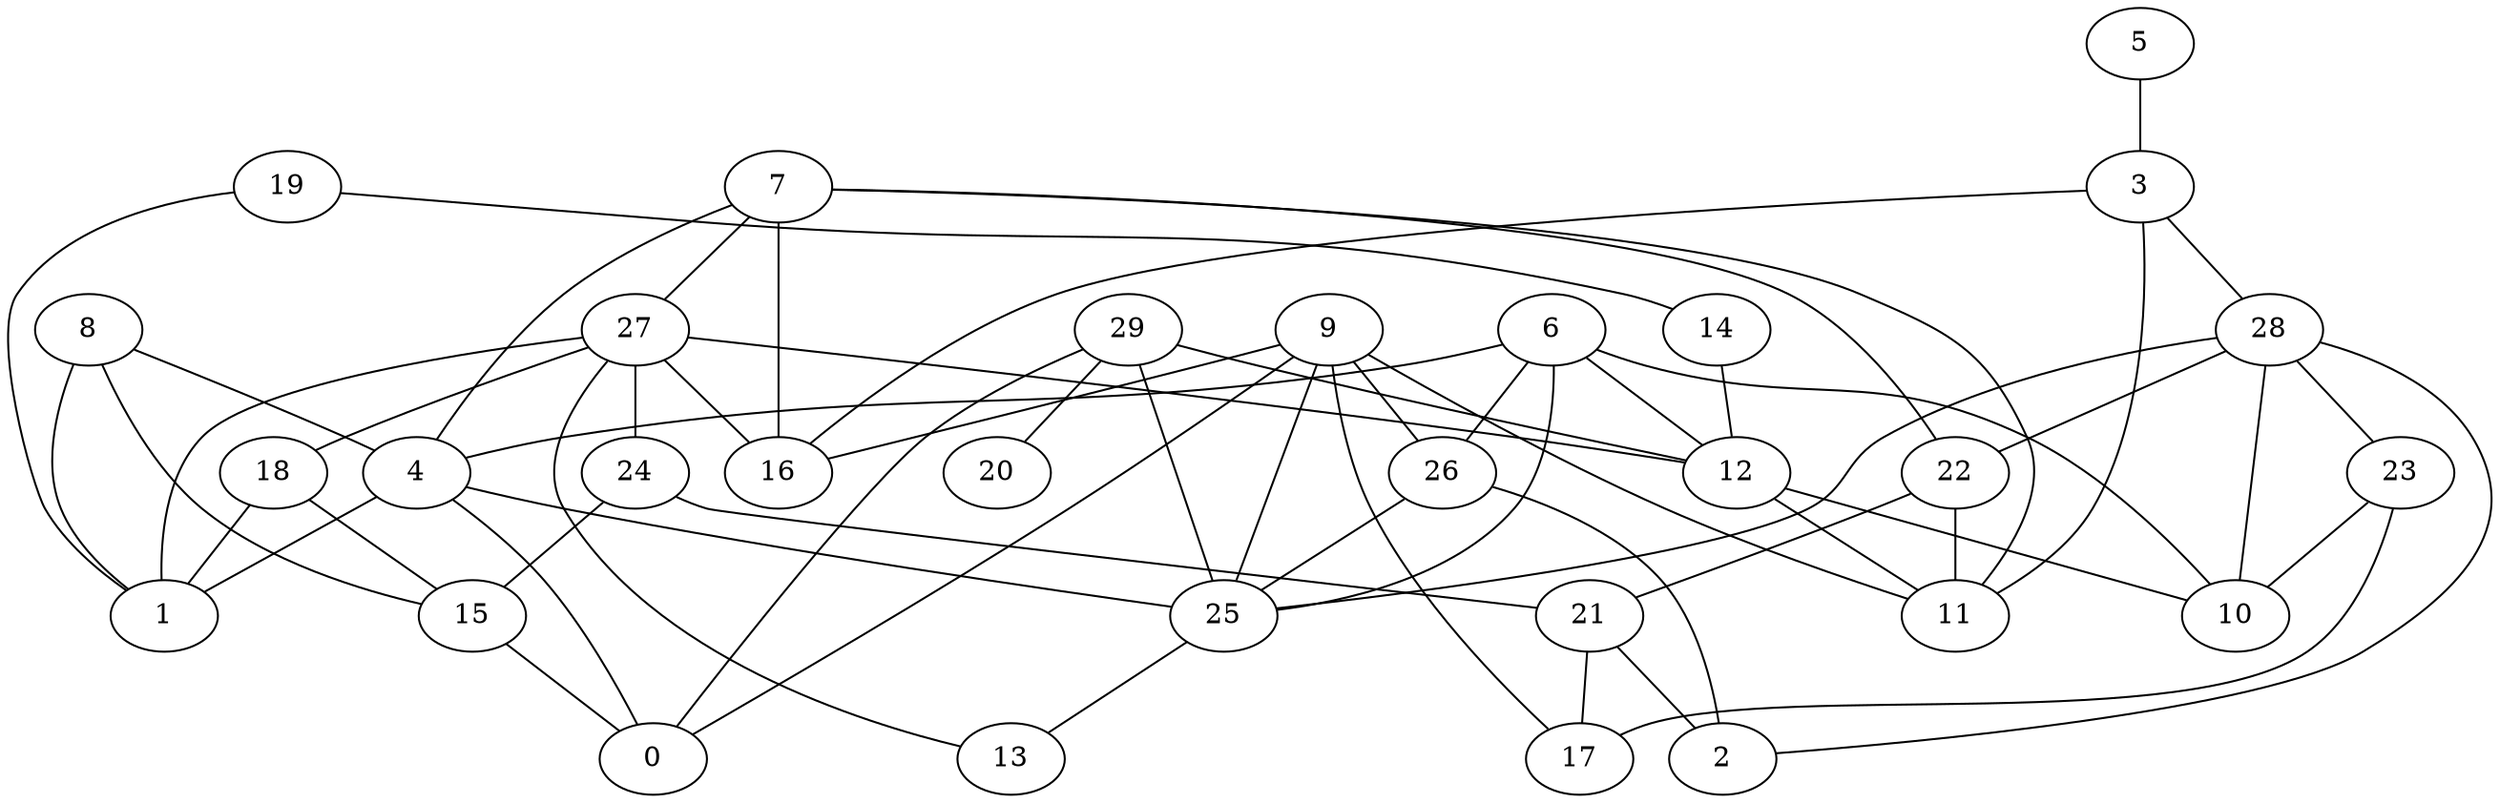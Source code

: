 digraph GG_graph {

subgraph G_graph {
edge [color = black]
"18" -> "15" [dir = none]
"12" -> "10" [dir = none]
"12" -> "11" [dir = none]
"29" -> "20" [dir = none]
"29" -> "25" [dir = none]
"15" -> "0" [dir = none]
"9" -> "17" [dir = none]
"9" -> "16" [dir = none]
"22" -> "21" [dir = none]
"4" -> "0" [dir = none]
"4" -> "25" [dir = none]
"27" -> "24" [dir = none]
"27" -> "13" [dir = none]
"27" -> "1" [dir = none]
"27" -> "12" [dir = none]
"27" -> "16" [dir = none]
"28" -> "22" [dir = none]
"28" -> "2" [dir = none]
"28" -> "25" [dir = none]
"7" -> "4" [dir = none]
"19" -> "1" [dir = none]
"3" -> "16" [dir = none]
"3" -> "28" [dir = none]
"6" -> "12" [dir = none]
"14" -> "12" [dir = none]
"26" -> "25" [dir = none]
"5" -> "3" [dir = none]
"23" -> "17" [dir = none]
"8" -> "1" [dir = none]
"21" -> "2" [dir = none]
"6" -> "26" [dir = none]
"6" -> "10" [dir = none]
"25" -> "13" [dir = none]
"28" -> "10" [dir = none]
"9" -> "25" [dir = none]
"27" -> "18" [dir = none]
"23" -> "10" [dir = none]
"6" -> "25" [dir = none]
"6" -> "4" [dir = none]
"29" -> "0" [dir = none]
"24" -> "21" [dir = none]
"7" -> "22" [dir = none]
"9" -> "26" [dir = none]
"9" -> "11" [dir = none]
"7" -> "16" [dir = none]
"7" -> "27" [dir = none]
"26" -> "2" [dir = none]
"19" -> "14" [dir = none]
"21" -> "17" [dir = none]
"8" -> "15" [dir = none]
"24" -> "15" [dir = none]
"28" -> "23" [dir = none]
"7" -> "11" [dir = none]
"4" -> "1" [dir = none]
"22" -> "11" [dir = none]
"8" -> "4" [dir = none]
"3" -> "11" [dir = none]
"29" -> "12" [dir = none]
"9" -> "0" [dir = none]
"18" -> "1" [dir = none]
}

}

